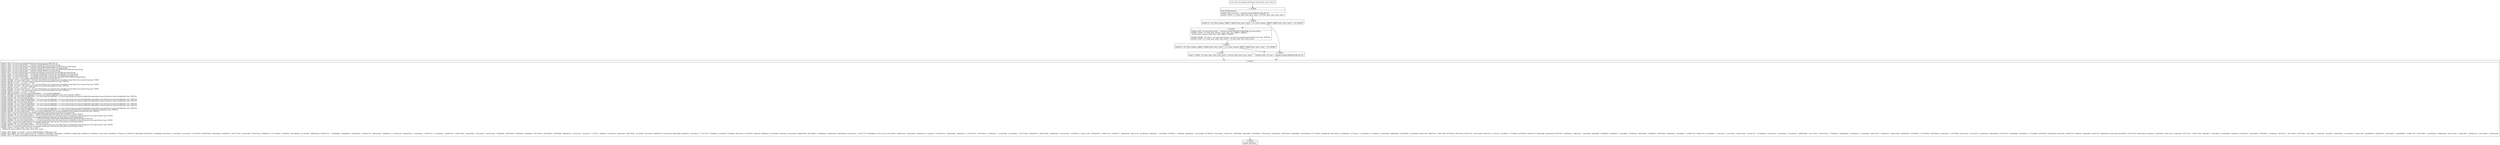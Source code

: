 digraph "CFG forcom.google.android.gms.internal.ads.zzsy.\<clinit\>()V" {
Node_0 [shape=record,label="{0\:\ 0x0000|MTH_ENTER_BLOCK\l|0x0000: SGET  (r0 I:int) =  android.os.Build.VERSION.SDK_INT int \l0x0002: CONST  (r1 I:?[int, float, short, byte, char]) = (25 ?[int, float, short, byte, char]) \l}"];
Node_1 [shape=record,label="{1\:\ 0x0004|0x0004: IF  (r0 I:?[int, boolean, OBJECT, ARRAY, byte, short, char]) != (r1 I:?[int, boolean, OBJECT, ARRAY, byte, short, char])  \-\> B:7:0x0094 \l}"];
Node_2 [shape=record,label="{2\:\ 0x0006|0x0006: SGET  (r0 I:java.lang.String) =  android.os.Build.VERSION.CODENAME java.lang.String \l0x0008: CONST  (r1 I:?[int, float, boolean, short, byte, char, OBJECT, ARRAY]) = \l  (0 ?[int, float, boolean, short, byte, char, OBJECT, ARRAY])\l \l0x0009: INVOKE  (r0 I:char) = (r0 I:java.lang.String), (r1 I:int) java.lang.String.charAt(int):char type: VIRTUAL \l0x000d: CONST  (r1 I:?[int, float, short, byte, char]) = (79 ?[int, float, short, byte, char]) \l}"];
Node_3 [shape=record,label="{3\:\ 0x000f|0x000f: IF  (r0 I:?[int, boolean, OBJECT, ARRAY, byte, short, char]) != (r1 I:?[int, boolean, OBJECT, ARRAY, byte, short, char])  \-\> B:7:0x0094 \l}"];
Node_4 [shape=record,label="{4\:\ 0x0011|0x0011: CONST  (r0 I:?[int, float, short, byte, char]) = (26 ?[int, float, short, byte, char]) \l}"];
Node_5 [shape=record,label="{5\:\ 0x0013|0x0013: SPUT  (r0 I:int) com.google.android.gms.internal.ads.zzsy.SDK_INT int \l0x0015: SGET  (r0 I:java.lang.String) =  android.os.Build.DEVICE java.lang.String \l0x0017: SPUT  (r0 I:java.lang.String) com.google.android.gms.internal.ads.zzsy.DEVICE java.lang.String \l0x0019: SGET  (r0 I:java.lang.String) =  android.os.Build.MANUFACTURER java.lang.String \l0x001b: SPUT  (r0 I:java.lang.String) com.google.android.gms.internal.ads.zzsy.MANUFACTURER java.lang.String \l0x001d: SGET  (r0 I:java.lang.String) =  android.os.Build.MODEL java.lang.String \l0x001f: SPUT  (r0 I:java.lang.String) com.google.android.gms.internal.ads.zzsy.MODEL java.lang.String \l0x0021: SGET  (r0 I:java.lang.String) =  com.google.android.gms.internal.ads.zzsy.DEVICE java.lang.String \l0x0023: SGET  (r1 I:java.lang.String) =  com.google.android.gms.internal.ads.zzsy.MODEL java.lang.String \l0x0025: SGET  (r2 I:java.lang.String) =  com.google.android.gms.internal.ads.zzsy.MANUFACTURER java.lang.String \l0x0027: SGET  (r3 I:int) =  com.google.android.gms.internal.ads.zzsy.SDK_INT int \l0x0029: INVOKE  (r4 I:java.lang.String) = (r0 I:java.lang.Object) java.lang.String.valueOf(java.lang.Object):java.lang.String type: STATIC \l0x002d: INVOKE  (r4 I:int) = (r4 I:java.lang.String) java.lang.String.length():int type: VIRTUAL \l0x0031: ARITH  (r4 I:int) = (r4 I:int) + (17 int) \l0x0033: INVOKE  (r5 I:java.lang.String) = (r1 I:java.lang.Object) java.lang.String.valueOf(java.lang.Object):java.lang.String type: STATIC \l0x0037: INVOKE  (r5 I:int) = (r5 I:java.lang.String) java.lang.String.length():int type: VIRTUAL \l0x003b: ARITH  (r4 I:int) = (r4 I:int) + (r5 I:int) \l0x003c: INVOKE  (r5 I:java.lang.String) = (r2 I:java.lang.Object) java.lang.String.valueOf(java.lang.Object):java.lang.String type: STATIC \l0x0040: INVOKE  (r5 I:int) = (r5 I:java.lang.String) java.lang.String.length():int type: VIRTUAL \l0x0044: ARITH  (r4 I:int) = (r4 I:int) + (r5 I:int) \l0x0045: NEW_INSTANCE  (r5 I:java.lang.StringBuilder) =  java.lang.StringBuilder \l0x0047: INVOKE  (r5 I:java.lang.StringBuilder), (r4 I:int) java.lang.StringBuilder.\<init\>(int):void type: DIRECT \l0x004a: INVOKE  (r0 I:java.lang.StringBuilder) = (r5 I:java.lang.StringBuilder), (r0 I:java.lang.String) java.lang.StringBuilder.append(java.lang.String):java.lang.StringBuilder type: VIRTUAL \l0x004e: CONST_STR  (r4 I:java.lang.String) =  \", \" \l0x0050: INVOKE  (r0 I:java.lang.StringBuilder) = (r0 I:java.lang.StringBuilder), (r4 I:java.lang.String) java.lang.StringBuilder.append(java.lang.String):java.lang.StringBuilder type: VIRTUAL \l0x0054: INVOKE  (r0 I:java.lang.StringBuilder) = (r0 I:java.lang.StringBuilder), (r1 I:java.lang.String) java.lang.StringBuilder.append(java.lang.String):java.lang.StringBuilder type: VIRTUAL \l0x0058: CONST_STR  (r1 I:java.lang.String) =  \", \" \l0x005a: INVOKE  (r0 I:java.lang.StringBuilder) = (r0 I:java.lang.StringBuilder), (r1 I:java.lang.String) java.lang.StringBuilder.append(java.lang.String):java.lang.StringBuilder type: VIRTUAL \l0x005e: INVOKE  (r0 I:java.lang.StringBuilder) = (r0 I:java.lang.StringBuilder), (r2 I:java.lang.String) java.lang.StringBuilder.append(java.lang.String):java.lang.StringBuilder type: VIRTUAL \l0x0062: CONST_STR  (r1 I:java.lang.String) =  \", \" \l0x0064: INVOKE  (r0 I:java.lang.StringBuilder) = (r0 I:java.lang.StringBuilder), (r1 I:java.lang.String) java.lang.StringBuilder.append(java.lang.String):java.lang.StringBuilder type: VIRTUAL \l0x0068: INVOKE  (r0 I:java.lang.StringBuilder) = (r0 I:java.lang.StringBuilder), (r3 I:int) java.lang.StringBuilder.append(int):java.lang.StringBuilder type: VIRTUAL \l0x006c: INVOKE  (r0 I:java.lang.String) = (r0 I:java.lang.StringBuilder) java.lang.StringBuilder.toString():java.lang.String type: VIRTUAL \l0x0070: SPUT  (r0 I:java.lang.String) com.google.android.gms.internal.ads.zzsy.zzbnq java.lang.String \l0x0072: CONST_STR  (r0 I:java.lang.String) =  \"(dddd)\-(dd)\-(dd)[Tt](dd):(dd):(dd)([.,](d+))?([Zz]\|((+\|\-)(d?d):?(dd)))?\" \l0x0074: INVOKE  (r0 I:java.util.regex.Pattern) = (r0 I:java.lang.String) java.util.regex.Pattern.compile(java.lang.String):java.util.regex.Pattern type: STATIC \l0x0078: SPUT  (r0 I:java.util.regex.Pattern) com.google.android.gms.internal.ads.zzsy.zzaqx java.util.regex.Pattern \l0x007a: CONST_STR  (r0 I:java.lang.String) =  \"^(\-)?P(([0\-9]*)Y)?(([0\-9]*)M)?(([0\-9]*)D)?(T(([0\-9]*)H)?(([0\-9]*)M)?(([0\-9.]*)S)?)?$\" \l0x007c: INVOKE  (r0 I:java.util.regex.Pattern) = (r0 I:java.lang.String) java.util.regex.Pattern.compile(java.lang.String):java.util.regex.Pattern type: STATIC \l0x0080: SPUT  (r0 I:java.util.regex.Pattern) com.google.android.gms.internal.ads.zzsy.zzaqy java.util.regex.Pattern \l0x0082: CONST_STR  (r0 I:java.lang.String) =  \"%([A\-Fa\-f0\-9]\{2\})\" \l0x0084: INVOKE  (r0 I:java.util.regex.Pattern) = (r0 I:java.lang.String) java.util.regex.Pattern.compile(java.lang.String):java.util.regex.Pattern type: STATIC \l0x0088: SPUT  (r0 I:java.util.regex.Pattern) com.google.android.gms.internal.ads.zzsy.zzbnr java.util.regex.Pattern \l0x008a: CONST  (r0 I:?[int, float, short, byte, char]) = \l  (256(0x100, float:3.59E\-43) ?[int, float, short, byte, char])\l \l0x008c: NEW_ARRAY  (r0 I:int[]) = (r0 I:int A[IMMUTABLE_TYPE]) type: int[] \l0x008e: FILL_ARRAY  (r0 I:?[int, float][]), data: [0, 79764919, 159529838, 222504665, 319059676, 398814059, 445009330, 507990021, 638119352, 583659535, 797628118, 726387553, 890018660, 835552979, 1015980042, 944750013, 1276238704, 1221641927, 1167319070, 1095957929, 1595256236, 1540665371, 1452775106, 1381403509, 1780037320, 1859660671, 1671105958, 1733955601, 2031960084, 2111593891, 1889500026, 1952343757, \-1742489888, \-1662866601, \-1851683442, \-1788833735, \-1960329156, \-1880695413, \-2103051438, \-2040207643, \-1104454824, \-1159051537, \-1213636554, \-1284997759, \-1389417084, \-1444007885, \-1532160278, \-1603531939, \-734892656, \-789352409, \-575645954, \-646886583, \-952755380, \-1007220997, \-827056094, \-898286187, \-231047128, \-151282273, \-71779514, \-8804623, \-515967244, \-436212925, \-390279782, \-327299027, 881225847, 809987520, 1023691545, 969234094, 662832811, 591600412, 771767749, 717299826, 311336399, 374308984, 453813921, 533576470, 25881363, 88864420, 134795389, 214552010, 2023205639, 2086057648, 1897238633, 1976864222, 1804852699, 1867694188, 1645340341, 1724971778, 1587496639, 1516133128, 1461550545, 1406951526, 1302016099, 1230646740, 1142491917, 1087903418, \-1398421865, \-1469785312, \-1524105735, \-1578704818, \-1079922613, \-1151291908, \-1239184603, \-1293773166, \-1968362705, \-1905510760, \-2094067647, \-2014441994, \-1716953613, \-1654112188, \-1876203875, \-1796572374, \-525066777, \-462094256, \-382327159, \-302564546, \-206542021, \-143559028, \-97365931, \-17609246, \-960696225, \-1031934488, \-817968335, \-872425850, \-709327229, \-780559564, \-600130067, \-654598054, 1762451694, 1842216281, 1619975040, 1682949687, 2047383090, 2127137669, 1938468188, 2001449195, 1325665622, 1271206113, 1183200824, 1111960463, 1543535498, 1489069629, 1434599652, 1363369299, 622672798, 568075817, 748617968, 677256519, 907627842, 853037301, 1067152940, 995781531, 51762726, 131386257, 177728840, 240578815, 269590778, 349224269, 429104020, 491947555, \-248556018, \-168932423, \-122852000, \-60002089, \-500490030, \-420856475, \-341238852, \-278395381, \-685261898, \-739858943, \-559578920, \-630940305, \-1004286614, \-1058877219, \-845023740, \-916395085, \-1119974018, \-1174433591, \-1262701040, \-1333941337, \-1371866206, \-1426332139, \-1481064244, \-1552294533, \-1690935098, \-1611170447, \-1833673816, \-1770699233, \-2009983462, \-1930228819, \-2119160460, \-2056179517, 1569362073, 1498123566, 1409854455, 1355396672, 1317987909, 1246755826, 1192025387, 1137557660, 2072149281, 2135122070, 1912620623, 1992383480, 1753615357, 1816598090, 1627664531, 1707420964, 295390185, 358241886, 404320391, 483945776, 43990325, 106832002, 186451547, 266083308, 932423249, 861060070, 1041341759, 986742920, 613929101, 542559546, 756411363, 701822548, \-978770311, \-1050133554, \-869589737, \-924188512, \-693284699, \-764654318, \-550540341, \-605129092, \-475935807, \-413084042, \-366743377, \-287118056, \-257573603, \-194731862, \-114850189, \-35218492, \-1984365303, \-1921392450, \-2143631769, \-2063868976, \-1698919467, \-1635936670, \-1824608069, \-1744851700, \-1347415887, \-1418654458, \-1506661409, \-1561119128, \-1129027987, \-1200260134, \-1254728445, \-1309196108] \l0x0091: SPUT  (r0 I:int[]) com.google.android.gms.internal.ads.zzsy.zzbns int[] \l}"];
Node_6 [shape=record,label="{6\:\ 0x0093|0x0093: RETURN   \l}"];
Node_7 [shape=record,label="{7\:\ 0x0094|0x0094: SGET  (r0 I:int) =  android.os.Build.VERSION.SDK_INT int \l}"];
MethodNode[shape=record,label="{static void com.google.android.gms.internal.ads.zzsy.\<clinit\>() }"];
MethodNode -> Node_0;
Node_0 -> Node_1;
Node_1 -> Node_2[style=dashed];
Node_1 -> Node_7;
Node_2 -> Node_3;
Node_3 -> Node_4[style=dashed];
Node_3 -> Node_7;
Node_4 -> Node_5;
Node_5 -> Node_6;
Node_7 -> Node_5;
}

